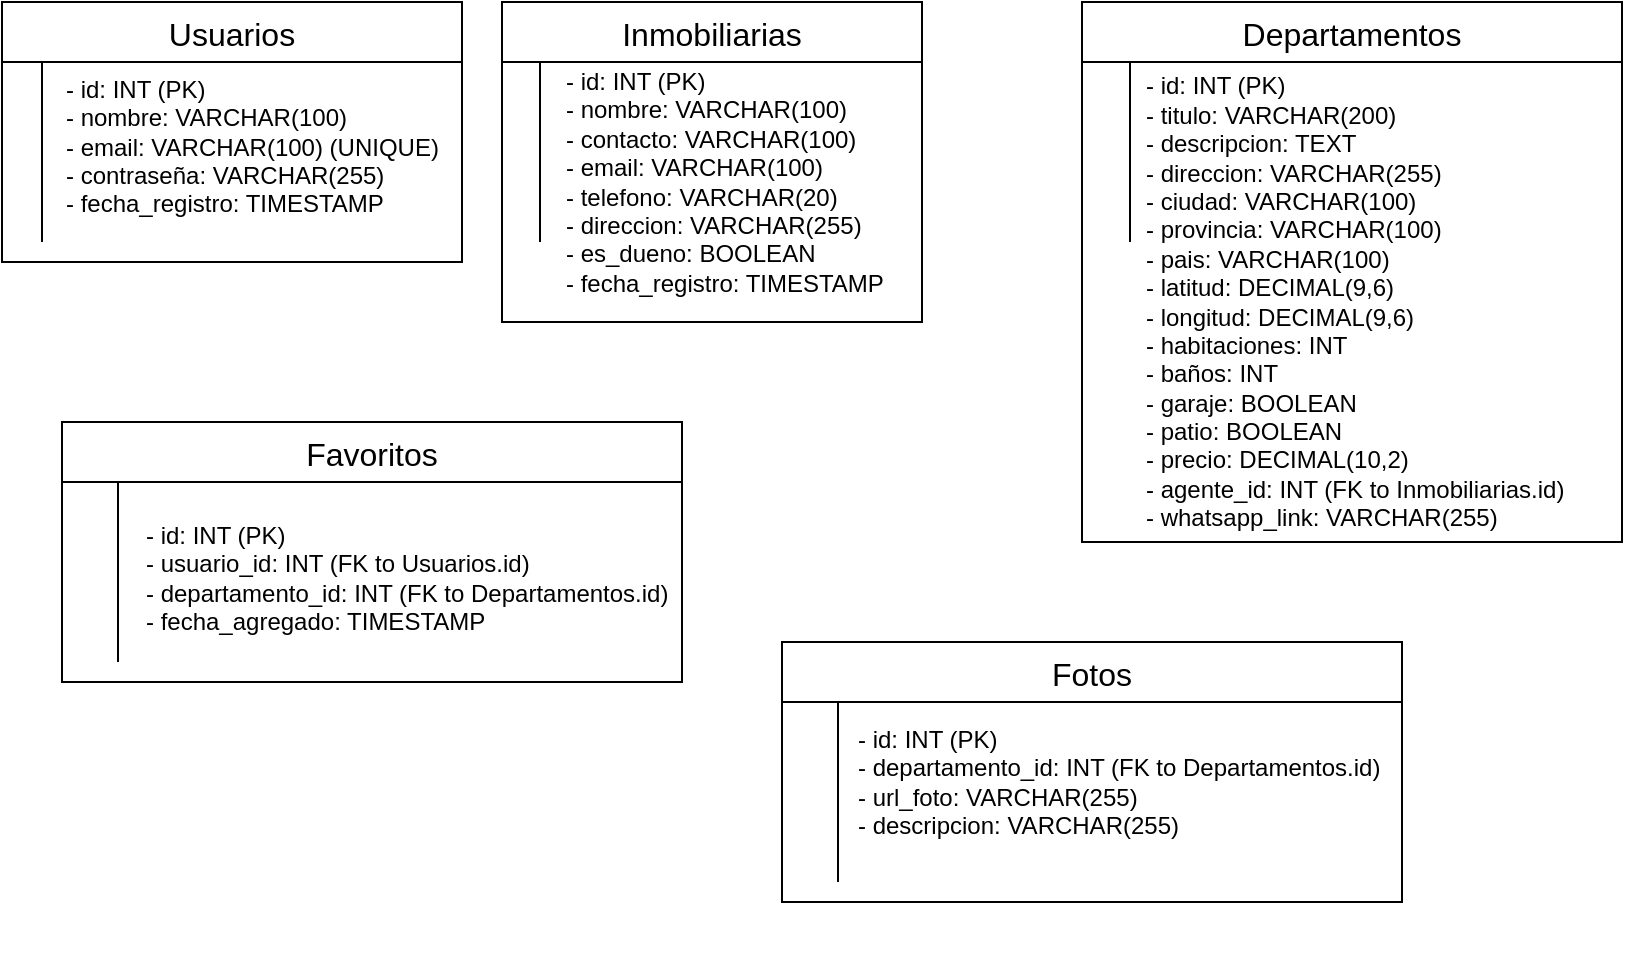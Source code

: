 <mxfile version="24.4.13" type="github">
  <diagram name="Página-1" id="FBLGv1hv-2mMswPloxH5">
    <mxGraphModel dx="464" dy="526" grid="1" gridSize="10" guides="1" tooltips="1" connect="1" arrows="1" fold="1" page="1" pageScale="1" pageWidth="1169" pageHeight="1654" math="0" shadow="0">
      <root>
        <mxCell id="0" />
        <mxCell id="1" parent="0" />
        <mxCell id="qOKPLslwm29kg5f4DnjJ-23" value="" style="group" vertex="1" connectable="0" parent="1">
          <mxGeometry x="40" y="20" width="230" height="130" as="geometry" />
        </mxCell>
        <mxCell id="qOKPLslwm29kg5f4DnjJ-2" value="Usuarios" style="shape=table;startSize=30;container=1;collapsible=0;childLayout=tableLayout;fixedRows=1;rowLines=0;fontStyle=0;strokeColor=default;fontSize=16;" vertex="1" parent="qOKPLslwm29kg5f4DnjJ-23">
          <mxGeometry width="230" height="130" as="geometry" />
        </mxCell>
        <mxCell id="qOKPLslwm29kg5f4DnjJ-3" value="" style="shape=tableRow;horizontal=0;startSize=0;swimlaneHead=0;swimlaneBody=0;top=0;left=0;bottom=0;right=0;collapsible=0;dropTarget=0;fillColor=none;points=[[0,0.5],[1,0.5]];portConstraint=eastwest;strokeColor=inherit;fontSize=16;" vertex="1" parent="qOKPLslwm29kg5f4DnjJ-2">
          <mxGeometry y="30" width="230" height="30" as="geometry" />
        </mxCell>
        <mxCell id="qOKPLslwm29kg5f4DnjJ-4" value="" style="shape=partialRectangle;html=1;whiteSpace=wrap;connectable=0;fillColor=none;top=0;left=0;bottom=0;right=0;overflow=hidden;pointerEvents=1;strokeColor=inherit;fontSize=16;" vertex="1" parent="qOKPLslwm29kg5f4DnjJ-3">
          <mxGeometry width="20" height="30" as="geometry">
            <mxRectangle width="20" height="30" as="alternateBounds" />
          </mxGeometry>
        </mxCell>
        <mxCell id="qOKPLslwm29kg5f4DnjJ-5" value="" style="shape=partialRectangle;html=1;whiteSpace=wrap;connectable=0;fillColor=none;top=0;left=0;bottom=0;right=0;align=left;spacingLeft=6;overflow=hidden;strokeColor=inherit;fontSize=16;" vertex="1" parent="qOKPLslwm29kg5f4DnjJ-3">
          <mxGeometry x="20" width="210" height="30" as="geometry">
            <mxRectangle width="210" height="30" as="alternateBounds" />
          </mxGeometry>
        </mxCell>
        <mxCell id="qOKPLslwm29kg5f4DnjJ-6" value="" style="shape=tableRow;horizontal=0;startSize=0;swimlaneHead=0;swimlaneBody=0;top=0;left=0;bottom=0;right=0;collapsible=0;dropTarget=0;fillColor=none;points=[[0,0.5],[1,0.5]];portConstraint=eastwest;strokeColor=inherit;fontSize=16;" vertex="1" parent="qOKPLslwm29kg5f4DnjJ-2">
          <mxGeometry y="60" width="230" height="30" as="geometry" />
        </mxCell>
        <mxCell id="qOKPLslwm29kg5f4DnjJ-7" value="" style="shape=partialRectangle;html=1;whiteSpace=wrap;connectable=0;fillColor=none;top=0;left=0;bottom=0;right=0;overflow=hidden;strokeColor=inherit;fontSize=16;" vertex="1" parent="qOKPLslwm29kg5f4DnjJ-6">
          <mxGeometry width="20" height="30" as="geometry">
            <mxRectangle width="20" height="30" as="alternateBounds" />
          </mxGeometry>
        </mxCell>
        <mxCell id="qOKPLslwm29kg5f4DnjJ-8" value="" style="shape=partialRectangle;html=1;whiteSpace=wrap;connectable=0;fillColor=none;top=0;left=0;bottom=0;right=0;align=left;spacingLeft=6;overflow=hidden;strokeColor=inherit;fontSize=16;" vertex="1" parent="qOKPLslwm29kg5f4DnjJ-6">
          <mxGeometry x="20" width="210" height="30" as="geometry">
            <mxRectangle width="210" height="30" as="alternateBounds" />
          </mxGeometry>
        </mxCell>
        <mxCell id="qOKPLslwm29kg5f4DnjJ-9" value="" style="shape=tableRow;horizontal=0;startSize=0;swimlaneHead=0;swimlaneBody=0;top=0;left=0;bottom=0;right=0;collapsible=0;dropTarget=0;fillColor=none;points=[[0,0.5],[1,0.5]];portConstraint=eastwest;strokeColor=inherit;fontSize=16;" vertex="1" parent="qOKPLslwm29kg5f4DnjJ-2">
          <mxGeometry y="90" width="230" height="30" as="geometry" />
        </mxCell>
        <mxCell id="qOKPLslwm29kg5f4DnjJ-10" value="" style="shape=partialRectangle;html=1;whiteSpace=wrap;connectable=0;fillColor=none;top=0;left=0;bottom=0;right=0;overflow=hidden;strokeColor=inherit;fontSize=16;" vertex="1" parent="qOKPLslwm29kg5f4DnjJ-9">
          <mxGeometry width="20" height="30" as="geometry">
            <mxRectangle width="20" height="30" as="alternateBounds" />
          </mxGeometry>
        </mxCell>
        <mxCell id="qOKPLslwm29kg5f4DnjJ-11" value="" style="shape=partialRectangle;html=1;whiteSpace=wrap;connectable=0;fillColor=none;top=0;left=0;bottom=0;right=0;align=left;spacingLeft=6;overflow=hidden;strokeColor=inherit;fontSize=16;" vertex="1" parent="qOKPLslwm29kg5f4DnjJ-9">
          <mxGeometry x="20" width="210" height="30" as="geometry">
            <mxRectangle width="210" height="30" as="alternateBounds" />
          </mxGeometry>
        </mxCell>
        <mxCell id="qOKPLslwm29kg5f4DnjJ-12" value="&lt;div style=&quot;text-align: justify;&quot;&gt;&lt;br&gt;&lt;/div&gt;&lt;span class=&quot;hljs-deletion&quot;&gt;&lt;div style=&quot;text-align: justify;&quot;&gt;&lt;span style=&quot;background-color: initial;&quot;&gt;- id: INT (PK)&lt;/span&gt;&lt;/div&gt;&lt;/span&gt;&lt;span class=&quot;hljs-deletion&quot;&gt;&lt;div style=&quot;text-align: justify;&quot;&gt;&lt;span style=&quot;background-color: initial;&quot;&gt;- nombre: VARCHAR(100)&lt;/span&gt;&lt;/div&gt;&lt;/span&gt;&lt;span class=&quot;hljs-deletion&quot;&gt;&lt;div style=&quot;text-align: justify;&quot;&gt;&lt;span style=&quot;background-color: initial;&quot;&gt;- email: VARCHAR(100) (UNIQUE)&lt;/span&gt;&lt;/div&gt;&lt;/span&gt;&lt;span class=&quot;hljs-deletion&quot;&gt;&lt;div style=&quot;text-align: justify;&quot;&gt;&lt;span style=&quot;background-color: initial;&quot;&gt;- contraseña: VARCHAR(255)&lt;/span&gt;&lt;/div&gt;&lt;/span&gt;&lt;span class=&quot;hljs-deletion&quot;&gt;&lt;div style=&quot;text-align: justify;&quot;&gt;&lt;span style=&quot;background-color: initial;&quot;&gt;- fecha_registro: TIMESTAMP&lt;/span&gt;&lt;/div&gt;&lt;/span&gt;" style="text;html=1;align=left;verticalAlign=middle;whiteSpace=wrap;rounded=0;" vertex="1" parent="qOKPLslwm29kg5f4DnjJ-23">
          <mxGeometry x="30" y="15" width="190" height="100" as="geometry" />
        </mxCell>
        <mxCell id="qOKPLslwm29kg5f4DnjJ-24" value="" style="group" vertex="1" connectable="0" parent="1">
          <mxGeometry x="290" y="20" width="210" height="260" as="geometry" />
        </mxCell>
        <mxCell id="qOKPLslwm29kg5f4DnjJ-36" value="" style="group" vertex="1" connectable="0" parent="qOKPLslwm29kg5f4DnjJ-24">
          <mxGeometry width="210" height="160" as="geometry" />
        </mxCell>
        <mxCell id="qOKPLslwm29kg5f4DnjJ-25" value="Inmobiliarias" style="shape=table;startSize=30;container=1;collapsible=0;childLayout=tableLayout;fixedRows=1;rowLines=0;fontStyle=0;strokeColor=default;fontSize=16;" vertex="1" parent="qOKPLslwm29kg5f4DnjJ-36">
          <mxGeometry width="210" height="160" as="geometry" />
        </mxCell>
        <mxCell id="qOKPLslwm29kg5f4DnjJ-26" value="" style="shape=tableRow;horizontal=0;startSize=0;swimlaneHead=0;swimlaneBody=0;top=0;left=0;bottom=0;right=0;collapsible=0;dropTarget=0;fillColor=none;points=[[0,0.5],[1,0.5]];portConstraint=eastwest;strokeColor=inherit;fontSize=16;" vertex="1" parent="qOKPLslwm29kg5f4DnjJ-25">
          <mxGeometry y="30" width="210" height="30" as="geometry" />
        </mxCell>
        <mxCell id="qOKPLslwm29kg5f4DnjJ-27" value="" style="shape=partialRectangle;html=1;whiteSpace=wrap;connectable=0;fillColor=none;top=0;left=0;bottom=0;right=0;overflow=hidden;pointerEvents=1;strokeColor=inherit;fontSize=16;" vertex="1" parent="qOKPLslwm29kg5f4DnjJ-26">
          <mxGeometry width="19" height="30" as="geometry">
            <mxRectangle width="19" height="30" as="alternateBounds" />
          </mxGeometry>
        </mxCell>
        <mxCell id="qOKPLslwm29kg5f4DnjJ-28" value="" style="shape=partialRectangle;html=1;whiteSpace=wrap;connectable=0;fillColor=none;top=0;left=0;bottom=0;right=0;align=left;spacingLeft=6;overflow=hidden;strokeColor=inherit;fontSize=16;" vertex="1" parent="qOKPLslwm29kg5f4DnjJ-26">
          <mxGeometry x="19" width="191" height="30" as="geometry">
            <mxRectangle width="191" height="30" as="alternateBounds" />
          </mxGeometry>
        </mxCell>
        <mxCell id="qOKPLslwm29kg5f4DnjJ-29" value="" style="shape=tableRow;horizontal=0;startSize=0;swimlaneHead=0;swimlaneBody=0;top=0;left=0;bottom=0;right=0;collapsible=0;dropTarget=0;fillColor=none;points=[[0,0.5],[1,0.5]];portConstraint=eastwest;strokeColor=inherit;fontSize=16;" vertex="1" parent="qOKPLslwm29kg5f4DnjJ-25">
          <mxGeometry y="60" width="210" height="30" as="geometry" />
        </mxCell>
        <mxCell id="qOKPLslwm29kg5f4DnjJ-30" value="" style="shape=partialRectangle;html=1;whiteSpace=wrap;connectable=0;fillColor=none;top=0;left=0;bottom=0;right=0;overflow=hidden;strokeColor=inherit;fontSize=16;" vertex="1" parent="qOKPLslwm29kg5f4DnjJ-29">
          <mxGeometry width="19" height="30" as="geometry">
            <mxRectangle width="19" height="30" as="alternateBounds" />
          </mxGeometry>
        </mxCell>
        <mxCell id="qOKPLslwm29kg5f4DnjJ-31" value="" style="shape=partialRectangle;html=1;whiteSpace=wrap;connectable=0;fillColor=none;top=0;left=0;bottom=0;right=0;align=left;spacingLeft=6;overflow=hidden;strokeColor=inherit;fontSize=16;" vertex="1" parent="qOKPLslwm29kg5f4DnjJ-29">
          <mxGeometry x="19" width="191" height="30" as="geometry">
            <mxRectangle width="191" height="30" as="alternateBounds" />
          </mxGeometry>
        </mxCell>
        <mxCell id="qOKPLslwm29kg5f4DnjJ-32" value="" style="shape=tableRow;horizontal=0;startSize=0;swimlaneHead=0;swimlaneBody=0;top=0;left=0;bottom=0;right=0;collapsible=0;dropTarget=0;fillColor=none;points=[[0,0.5],[1,0.5]];portConstraint=eastwest;strokeColor=inherit;fontSize=16;" vertex="1" parent="qOKPLslwm29kg5f4DnjJ-25">
          <mxGeometry y="90" width="210" height="30" as="geometry" />
        </mxCell>
        <mxCell id="qOKPLslwm29kg5f4DnjJ-33" value="" style="shape=partialRectangle;html=1;whiteSpace=wrap;connectable=0;fillColor=none;top=0;left=0;bottom=0;right=0;overflow=hidden;strokeColor=inherit;fontSize=16;" vertex="1" parent="qOKPLslwm29kg5f4DnjJ-32">
          <mxGeometry width="19" height="30" as="geometry">
            <mxRectangle width="19" height="30" as="alternateBounds" />
          </mxGeometry>
        </mxCell>
        <mxCell id="qOKPLslwm29kg5f4DnjJ-34" value="" style="shape=partialRectangle;html=1;whiteSpace=wrap;connectable=0;fillColor=none;top=0;left=0;bottom=0;right=0;align=left;spacingLeft=6;overflow=hidden;strokeColor=inherit;fontSize=16;" vertex="1" parent="qOKPLslwm29kg5f4DnjJ-32">
          <mxGeometry x="19" width="191" height="30" as="geometry">
            <mxRectangle width="191" height="30" as="alternateBounds" />
          </mxGeometry>
        </mxCell>
        <mxCell id="qOKPLslwm29kg5f4DnjJ-35" value="&lt;div style=&quot;text-align: justify;&quot;&gt;&lt;span class=&quot;hljs-deletion&quot;&gt;- id: INT (PK)&lt;/span&gt;&lt;br/&gt;&lt;span class=&quot;hljs-deletion&quot;&gt;- nombre: VARCHAR(100)&lt;/span&gt;&lt;br/&gt;&lt;span class=&quot;hljs-deletion&quot;&gt;- contacto: VARCHAR(100)&lt;/span&gt;&lt;br/&gt;&lt;span class=&quot;hljs-deletion&quot;&gt;- email: VARCHAR(100)&lt;/span&gt;&lt;br/&gt;&lt;span class=&quot;hljs-deletion&quot;&gt;- telefono: VARCHAR(20)&lt;/span&gt;&lt;br/&gt;&lt;span class=&quot;hljs-deletion&quot;&gt;- direccion: VARCHAR(255)&lt;/span&gt;&lt;br/&gt;&lt;span class=&quot;hljs-deletion&quot;&gt;- es_dueno: BOOLEAN&lt;/span&gt;&lt;br/&gt;&lt;span class=&quot;hljs-deletion&quot;&gt;- fecha_registro: TIMESTAMP&lt;/span&gt;&lt;br&gt;&lt;/div&gt;" style="text;html=1;align=left;verticalAlign=middle;whiteSpace=wrap;rounded=0;" vertex="1" parent="qOKPLslwm29kg5f4DnjJ-36">
          <mxGeometry x="30.001" y="30" width="173.478" height="120" as="geometry" />
        </mxCell>
        <mxCell id="qOKPLslwm29kg5f4DnjJ-37" value="" style="group" vertex="1" connectable="0" parent="1">
          <mxGeometry x="580" y="20" width="270" height="370" as="geometry" />
        </mxCell>
        <mxCell id="qOKPLslwm29kg5f4DnjJ-49" value="" style="group" vertex="1" connectable="0" parent="qOKPLslwm29kg5f4DnjJ-37">
          <mxGeometry width="270" height="280" as="geometry" />
        </mxCell>
        <mxCell id="qOKPLslwm29kg5f4DnjJ-38" value="Departamentos" style="shape=table;startSize=30;container=1;collapsible=0;childLayout=tableLayout;fixedRows=1;rowLines=0;fontStyle=0;strokeColor=default;fontSize=16;" vertex="1" parent="qOKPLslwm29kg5f4DnjJ-49">
          <mxGeometry width="270" height="270" as="geometry" />
        </mxCell>
        <mxCell id="qOKPLslwm29kg5f4DnjJ-39" value="" style="shape=tableRow;horizontal=0;startSize=0;swimlaneHead=0;swimlaneBody=0;top=0;left=0;bottom=0;right=0;collapsible=0;dropTarget=0;fillColor=none;points=[[0,0.5],[1,0.5]];portConstraint=eastwest;strokeColor=inherit;fontSize=16;" vertex="1" parent="qOKPLslwm29kg5f4DnjJ-38">
          <mxGeometry y="30" width="270" height="30" as="geometry" />
        </mxCell>
        <mxCell id="qOKPLslwm29kg5f4DnjJ-40" value="" style="shape=partialRectangle;html=1;whiteSpace=wrap;connectable=0;fillColor=none;top=0;left=0;bottom=0;right=0;overflow=hidden;pointerEvents=1;strokeColor=inherit;fontSize=16;" vertex="1" parent="qOKPLslwm29kg5f4DnjJ-39">
          <mxGeometry width="24" height="30" as="geometry">
            <mxRectangle width="24" height="30" as="alternateBounds" />
          </mxGeometry>
        </mxCell>
        <mxCell id="qOKPLslwm29kg5f4DnjJ-41" value="" style="shape=partialRectangle;html=1;whiteSpace=wrap;connectable=0;fillColor=none;top=0;left=0;bottom=0;right=0;align=left;spacingLeft=6;overflow=hidden;strokeColor=inherit;fontSize=16;" vertex="1" parent="qOKPLslwm29kg5f4DnjJ-39">
          <mxGeometry x="24" width="246" height="30" as="geometry">
            <mxRectangle width="246" height="30" as="alternateBounds" />
          </mxGeometry>
        </mxCell>
        <mxCell id="qOKPLslwm29kg5f4DnjJ-42" value="" style="shape=tableRow;horizontal=0;startSize=0;swimlaneHead=0;swimlaneBody=0;top=0;left=0;bottom=0;right=0;collapsible=0;dropTarget=0;fillColor=none;points=[[0,0.5],[1,0.5]];portConstraint=eastwest;strokeColor=inherit;fontSize=16;" vertex="1" parent="qOKPLslwm29kg5f4DnjJ-38">
          <mxGeometry y="60" width="270" height="30" as="geometry" />
        </mxCell>
        <mxCell id="qOKPLslwm29kg5f4DnjJ-43" value="" style="shape=partialRectangle;html=1;whiteSpace=wrap;connectable=0;fillColor=none;top=0;left=0;bottom=0;right=0;overflow=hidden;strokeColor=inherit;fontSize=16;" vertex="1" parent="qOKPLslwm29kg5f4DnjJ-42">
          <mxGeometry width="24" height="30" as="geometry">
            <mxRectangle width="24" height="30" as="alternateBounds" />
          </mxGeometry>
        </mxCell>
        <mxCell id="qOKPLslwm29kg5f4DnjJ-44" value="" style="shape=partialRectangle;html=1;whiteSpace=wrap;connectable=0;fillColor=none;top=0;left=0;bottom=0;right=0;align=left;spacingLeft=6;overflow=hidden;strokeColor=inherit;fontSize=16;" vertex="1" parent="qOKPLslwm29kg5f4DnjJ-42">
          <mxGeometry x="24" width="246" height="30" as="geometry">
            <mxRectangle width="246" height="30" as="alternateBounds" />
          </mxGeometry>
        </mxCell>
        <mxCell id="qOKPLslwm29kg5f4DnjJ-45" value="" style="shape=tableRow;horizontal=0;startSize=0;swimlaneHead=0;swimlaneBody=0;top=0;left=0;bottom=0;right=0;collapsible=0;dropTarget=0;fillColor=none;points=[[0,0.5],[1,0.5]];portConstraint=eastwest;strokeColor=inherit;fontSize=16;" vertex="1" parent="qOKPLslwm29kg5f4DnjJ-38">
          <mxGeometry y="90" width="270" height="30" as="geometry" />
        </mxCell>
        <mxCell id="qOKPLslwm29kg5f4DnjJ-46" value="" style="shape=partialRectangle;html=1;whiteSpace=wrap;connectable=0;fillColor=none;top=0;left=0;bottom=0;right=0;overflow=hidden;strokeColor=inherit;fontSize=16;" vertex="1" parent="qOKPLslwm29kg5f4DnjJ-45">
          <mxGeometry width="24" height="30" as="geometry">
            <mxRectangle width="24" height="30" as="alternateBounds" />
          </mxGeometry>
        </mxCell>
        <mxCell id="qOKPLslwm29kg5f4DnjJ-47" value="" style="shape=partialRectangle;html=1;whiteSpace=wrap;connectable=0;fillColor=none;top=0;left=0;bottom=0;right=0;align=left;spacingLeft=6;overflow=hidden;strokeColor=inherit;fontSize=16;" vertex="1" parent="qOKPLslwm29kg5f4DnjJ-45">
          <mxGeometry x="24" width="246" height="30" as="geometry">
            <mxRectangle width="246" height="30" as="alternateBounds" />
          </mxGeometry>
        </mxCell>
        <mxCell id="qOKPLslwm29kg5f4DnjJ-48" value="&lt;div style=&quot;text-align: justify;&quot;&gt;&lt;span class=&quot;hljs-deletion&quot;&gt;- id: INT (PK)&lt;/span&gt;&lt;br/&gt;&lt;span class=&quot;hljs-deletion&quot;&gt;- titulo: VARCHAR(200)&lt;/span&gt;&lt;br/&gt;&lt;span class=&quot;hljs-deletion&quot;&gt;- descripcion: TEXT&lt;/span&gt;&lt;br/&gt;&lt;span class=&quot;hljs-deletion&quot;&gt;- direccion: VARCHAR(255)&lt;/span&gt;&lt;br/&gt;&lt;span class=&quot;hljs-deletion&quot;&gt;- ciudad: VARCHAR(100)&lt;/span&gt;&lt;br/&gt;&lt;span class=&quot;hljs-deletion&quot;&gt;- provincia: VARCHAR(100)&lt;/span&gt;&lt;br/&gt;&lt;span class=&quot;hljs-deletion&quot;&gt;- pais: VARCHAR(100)&lt;/span&gt;&lt;br/&gt;&lt;span class=&quot;hljs-deletion&quot;&gt;- latitud: DECIMAL(9,6)&lt;/span&gt;&lt;br/&gt;&lt;span class=&quot;hljs-deletion&quot;&gt;- longitud: DECIMAL(9,6)&lt;/span&gt;&lt;br/&gt;&lt;span class=&quot;hljs-deletion&quot;&gt;- habitaciones: INT&lt;/span&gt;&lt;br/&gt;&lt;span class=&quot;hljs-deletion&quot;&gt;- baños: INT&lt;/span&gt;&lt;br/&gt;&lt;span class=&quot;hljs-deletion&quot;&gt;- garaje: BOOLEAN&lt;/span&gt;&lt;br/&gt;&lt;span class=&quot;hljs-deletion&quot;&gt;- patio: BOOLEAN&lt;/span&gt;&lt;br/&gt;&lt;span class=&quot;hljs-deletion&quot;&gt;- precio: DECIMAL(10,2)&lt;/span&gt;&lt;br/&gt;&lt;span class=&quot;hljs-deletion&quot;&gt;- agente_id: INT (FK to Inmobiliarias.id)&lt;/span&gt;&lt;br/&gt;&lt;span class=&quot;hljs-deletion&quot;&gt;- whatsapp_link: VARCHAR(255)&lt;/span&gt;&lt;br&gt;&lt;/div&gt;" style="text;html=1;align=left;verticalAlign=middle;whiteSpace=wrap;rounded=0;" vertex="1" parent="qOKPLslwm29kg5f4DnjJ-49">
          <mxGeometry x="30" y="20" width="240" height="260" as="geometry" />
        </mxCell>
        <mxCell id="qOKPLslwm29kg5f4DnjJ-50" value="" style="group" vertex="1" connectable="0" parent="1">
          <mxGeometry x="70" y="230" width="370" height="180" as="geometry" />
        </mxCell>
        <mxCell id="qOKPLslwm29kg5f4DnjJ-51" value="Favoritos" style="shape=table;startSize=30;container=1;collapsible=0;childLayout=tableLayout;fixedRows=1;rowLines=0;fontStyle=0;strokeColor=default;fontSize=16;" vertex="1" parent="qOKPLslwm29kg5f4DnjJ-50">
          <mxGeometry width="310" height="130" as="geometry" />
        </mxCell>
        <mxCell id="qOKPLslwm29kg5f4DnjJ-52" value="" style="shape=tableRow;horizontal=0;startSize=0;swimlaneHead=0;swimlaneBody=0;top=0;left=0;bottom=0;right=0;collapsible=0;dropTarget=0;fillColor=none;points=[[0,0.5],[1,0.5]];portConstraint=eastwest;strokeColor=inherit;fontSize=16;" vertex="1" parent="qOKPLslwm29kg5f4DnjJ-51">
          <mxGeometry y="30" width="310" height="30" as="geometry" />
        </mxCell>
        <mxCell id="qOKPLslwm29kg5f4DnjJ-53" value="" style="shape=partialRectangle;html=1;whiteSpace=wrap;connectable=0;fillColor=none;top=0;left=0;bottom=0;right=0;overflow=hidden;pointerEvents=1;strokeColor=inherit;fontSize=16;" vertex="1" parent="qOKPLslwm29kg5f4DnjJ-52">
          <mxGeometry width="28" height="30" as="geometry">
            <mxRectangle width="28" height="30" as="alternateBounds" />
          </mxGeometry>
        </mxCell>
        <mxCell id="qOKPLslwm29kg5f4DnjJ-54" value="" style="shape=partialRectangle;html=1;whiteSpace=wrap;connectable=0;fillColor=none;top=0;left=0;bottom=0;right=0;align=left;spacingLeft=6;overflow=hidden;strokeColor=inherit;fontSize=16;" vertex="1" parent="qOKPLslwm29kg5f4DnjJ-52">
          <mxGeometry x="28" width="282" height="30" as="geometry">
            <mxRectangle width="282" height="30" as="alternateBounds" />
          </mxGeometry>
        </mxCell>
        <mxCell id="qOKPLslwm29kg5f4DnjJ-55" value="" style="shape=tableRow;horizontal=0;startSize=0;swimlaneHead=0;swimlaneBody=0;top=0;left=0;bottom=0;right=0;collapsible=0;dropTarget=0;fillColor=none;points=[[0,0.5],[1,0.5]];portConstraint=eastwest;strokeColor=inherit;fontSize=16;" vertex="1" parent="qOKPLslwm29kg5f4DnjJ-51">
          <mxGeometry y="60" width="310" height="30" as="geometry" />
        </mxCell>
        <mxCell id="qOKPLslwm29kg5f4DnjJ-56" value="" style="shape=partialRectangle;html=1;whiteSpace=wrap;connectable=0;fillColor=none;top=0;left=0;bottom=0;right=0;overflow=hidden;strokeColor=inherit;fontSize=16;" vertex="1" parent="qOKPLslwm29kg5f4DnjJ-55">
          <mxGeometry width="28" height="30" as="geometry">
            <mxRectangle width="28" height="30" as="alternateBounds" />
          </mxGeometry>
        </mxCell>
        <mxCell id="qOKPLslwm29kg5f4DnjJ-57" value="" style="shape=partialRectangle;html=1;whiteSpace=wrap;connectable=0;fillColor=none;top=0;left=0;bottom=0;right=0;align=left;spacingLeft=6;overflow=hidden;strokeColor=inherit;fontSize=16;" vertex="1" parent="qOKPLslwm29kg5f4DnjJ-55">
          <mxGeometry x="28" width="282" height="30" as="geometry">
            <mxRectangle width="282" height="30" as="alternateBounds" />
          </mxGeometry>
        </mxCell>
        <mxCell id="qOKPLslwm29kg5f4DnjJ-58" value="" style="shape=tableRow;horizontal=0;startSize=0;swimlaneHead=0;swimlaneBody=0;top=0;left=0;bottom=0;right=0;collapsible=0;dropTarget=0;fillColor=none;points=[[0,0.5],[1,0.5]];portConstraint=eastwest;strokeColor=inherit;fontSize=16;" vertex="1" parent="qOKPLslwm29kg5f4DnjJ-51">
          <mxGeometry y="90" width="310" height="30" as="geometry" />
        </mxCell>
        <mxCell id="qOKPLslwm29kg5f4DnjJ-59" value="" style="shape=partialRectangle;html=1;whiteSpace=wrap;connectable=0;fillColor=none;top=0;left=0;bottom=0;right=0;overflow=hidden;strokeColor=inherit;fontSize=16;" vertex="1" parent="qOKPLslwm29kg5f4DnjJ-58">
          <mxGeometry width="28" height="30" as="geometry">
            <mxRectangle width="28" height="30" as="alternateBounds" />
          </mxGeometry>
        </mxCell>
        <mxCell id="qOKPLslwm29kg5f4DnjJ-60" value="" style="shape=partialRectangle;html=1;whiteSpace=wrap;connectable=0;fillColor=none;top=0;left=0;bottom=0;right=0;align=left;spacingLeft=6;overflow=hidden;strokeColor=inherit;fontSize=16;" vertex="1" parent="qOKPLslwm29kg5f4DnjJ-58">
          <mxGeometry x="28" width="282" height="30" as="geometry">
            <mxRectangle width="282" height="30" as="alternateBounds" />
          </mxGeometry>
        </mxCell>
        <mxCell id="qOKPLslwm29kg5f4DnjJ-61" value="&lt;div style=&quot;text-align: justify;&quot;&gt;&lt;span class=&quot;hljs-deletion&quot;&gt;- id: INT (PK)&lt;/span&gt;&lt;br/&gt;&lt;span class=&quot;hljs-deletion&quot;&gt;- usuario_id: INT (FK to Usuarios.id)&lt;/span&gt;&lt;br/&gt;&lt;span class=&quot;hljs-deletion&quot;&gt;- departamento_id: INT (FK to Departamentos.id)&lt;/span&gt;&lt;br/&gt;&lt;span class=&quot;hljs-deletion&quot;&gt;- fecha_agregado: TIMESTAMP&lt;/span&gt;&lt;br&gt;&lt;/div&gt;" style="text;html=1;align=left;verticalAlign=middle;whiteSpace=wrap;rounded=0;" vertex="1" parent="qOKPLslwm29kg5f4DnjJ-50">
          <mxGeometry x="40" y="10" width="270" height="135" as="geometry" />
        </mxCell>
        <mxCell id="qOKPLslwm29kg5f4DnjJ-62" value="" style="group" vertex="1" connectable="0" parent="1">
          <mxGeometry x="430" y="340" width="360" height="160" as="geometry" />
        </mxCell>
        <mxCell id="qOKPLslwm29kg5f4DnjJ-63" value="Fotos" style="shape=table;startSize=30;container=1;collapsible=0;childLayout=tableLayout;fixedRows=1;rowLines=0;fontStyle=0;strokeColor=default;fontSize=16;" vertex="1" parent="qOKPLslwm29kg5f4DnjJ-62">
          <mxGeometry width="310" height="130" as="geometry" />
        </mxCell>
        <mxCell id="qOKPLslwm29kg5f4DnjJ-64" value="" style="shape=tableRow;horizontal=0;startSize=0;swimlaneHead=0;swimlaneBody=0;top=0;left=0;bottom=0;right=0;collapsible=0;dropTarget=0;fillColor=none;points=[[0,0.5],[1,0.5]];portConstraint=eastwest;strokeColor=inherit;fontSize=16;" vertex="1" parent="qOKPLslwm29kg5f4DnjJ-63">
          <mxGeometry y="30" width="310" height="30" as="geometry" />
        </mxCell>
        <mxCell id="qOKPLslwm29kg5f4DnjJ-65" value="" style="shape=partialRectangle;html=1;whiteSpace=wrap;connectable=0;fillColor=none;top=0;left=0;bottom=0;right=0;overflow=hidden;pointerEvents=1;strokeColor=inherit;fontSize=16;" vertex="1" parent="qOKPLslwm29kg5f4DnjJ-64">
          <mxGeometry width="28" height="30" as="geometry">
            <mxRectangle width="28" height="30" as="alternateBounds" />
          </mxGeometry>
        </mxCell>
        <mxCell id="qOKPLslwm29kg5f4DnjJ-66" value="" style="shape=partialRectangle;html=1;whiteSpace=wrap;connectable=0;fillColor=none;top=0;left=0;bottom=0;right=0;align=left;spacingLeft=6;overflow=hidden;strokeColor=inherit;fontSize=16;" vertex="1" parent="qOKPLslwm29kg5f4DnjJ-64">
          <mxGeometry x="28" width="282" height="30" as="geometry">
            <mxRectangle width="282" height="30" as="alternateBounds" />
          </mxGeometry>
        </mxCell>
        <mxCell id="qOKPLslwm29kg5f4DnjJ-67" value="" style="shape=tableRow;horizontal=0;startSize=0;swimlaneHead=0;swimlaneBody=0;top=0;left=0;bottom=0;right=0;collapsible=0;dropTarget=0;fillColor=none;points=[[0,0.5],[1,0.5]];portConstraint=eastwest;strokeColor=inherit;fontSize=16;" vertex="1" parent="qOKPLslwm29kg5f4DnjJ-63">
          <mxGeometry y="60" width="310" height="30" as="geometry" />
        </mxCell>
        <mxCell id="qOKPLslwm29kg5f4DnjJ-68" value="" style="shape=partialRectangle;html=1;whiteSpace=wrap;connectable=0;fillColor=none;top=0;left=0;bottom=0;right=0;overflow=hidden;strokeColor=inherit;fontSize=16;" vertex="1" parent="qOKPLslwm29kg5f4DnjJ-67">
          <mxGeometry width="28" height="30" as="geometry">
            <mxRectangle width="28" height="30" as="alternateBounds" />
          </mxGeometry>
        </mxCell>
        <mxCell id="qOKPLslwm29kg5f4DnjJ-69" value="" style="shape=partialRectangle;html=1;whiteSpace=wrap;connectable=0;fillColor=none;top=0;left=0;bottom=0;right=0;align=left;spacingLeft=6;overflow=hidden;strokeColor=inherit;fontSize=16;" vertex="1" parent="qOKPLslwm29kg5f4DnjJ-67">
          <mxGeometry x="28" width="282" height="30" as="geometry">
            <mxRectangle width="282" height="30" as="alternateBounds" />
          </mxGeometry>
        </mxCell>
        <mxCell id="qOKPLslwm29kg5f4DnjJ-70" value="" style="shape=tableRow;horizontal=0;startSize=0;swimlaneHead=0;swimlaneBody=0;top=0;left=0;bottom=0;right=0;collapsible=0;dropTarget=0;fillColor=none;points=[[0,0.5],[1,0.5]];portConstraint=eastwest;strokeColor=inherit;fontSize=16;" vertex="1" parent="qOKPLslwm29kg5f4DnjJ-63">
          <mxGeometry y="90" width="310" height="30" as="geometry" />
        </mxCell>
        <mxCell id="qOKPLslwm29kg5f4DnjJ-71" value="" style="shape=partialRectangle;html=1;whiteSpace=wrap;connectable=0;fillColor=none;top=0;left=0;bottom=0;right=0;overflow=hidden;strokeColor=inherit;fontSize=16;" vertex="1" parent="qOKPLslwm29kg5f4DnjJ-70">
          <mxGeometry width="28" height="30" as="geometry">
            <mxRectangle width="28" height="30" as="alternateBounds" />
          </mxGeometry>
        </mxCell>
        <mxCell id="qOKPLslwm29kg5f4DnjJ-72" value="" style="shape=partialRectangle;html=1;whiteSpace=wrap;connectable=0;fillColor=none;top=0;left=0;bottom=0;right=0;align=left;spacingLeft=6;overflow=hidden;strokeColor=inherit;fontSize=16;" vertex="1" parent="qOKPLslwm29kg5f4DnjJ-70">
          <mxGeometry x="28" width="282" height="30" as="geometry">
            <mxRectangle width="282" height="30" as="alternateBounds" />
          </mxGeometry>
        </mxCell>
        <mxCell id="qOKPLslwm29kg5f4DnjJ-73" value="&lt;div style=&quot;text-align: justify;&quot;&gt;&lt;span class=&quot;hljs-deletion&quot;&gt;- id: INT (PK)&lt;/span&gt;&lt;br/&gt;&lt;span class=&quot;hljs-deletion&quot;&gt;- departamento_id: INT (FK to Departamentos.id)&lt;/span&gt;&lt;br/&gt;&lt;span class=&quot;hljs-deletion&quot;&gt;- url_foto: VARCHAR(255)&lt;/span&gt;&lt;br/&gt;&lt;span class=&quot;hljs-deletion&quot;&gt;- descripcion: VARCHAR(255)&lt;/span&gt;&lt;br&gt;&lt;/div&gt;" style="text;html=1;align=left;verticalAlign=middle;whiteSpace=wrap;rounded=0;" vertex="1" parent="qOKPLslwm29kg5f4DnjJ-62">
          <mxGeometry x="35.71" y="10" width="268.57" height="120" as="geometry" />
        </mxCell>
      </root>
    </mxGraphModel>
  </diagram>
</mxfile>
